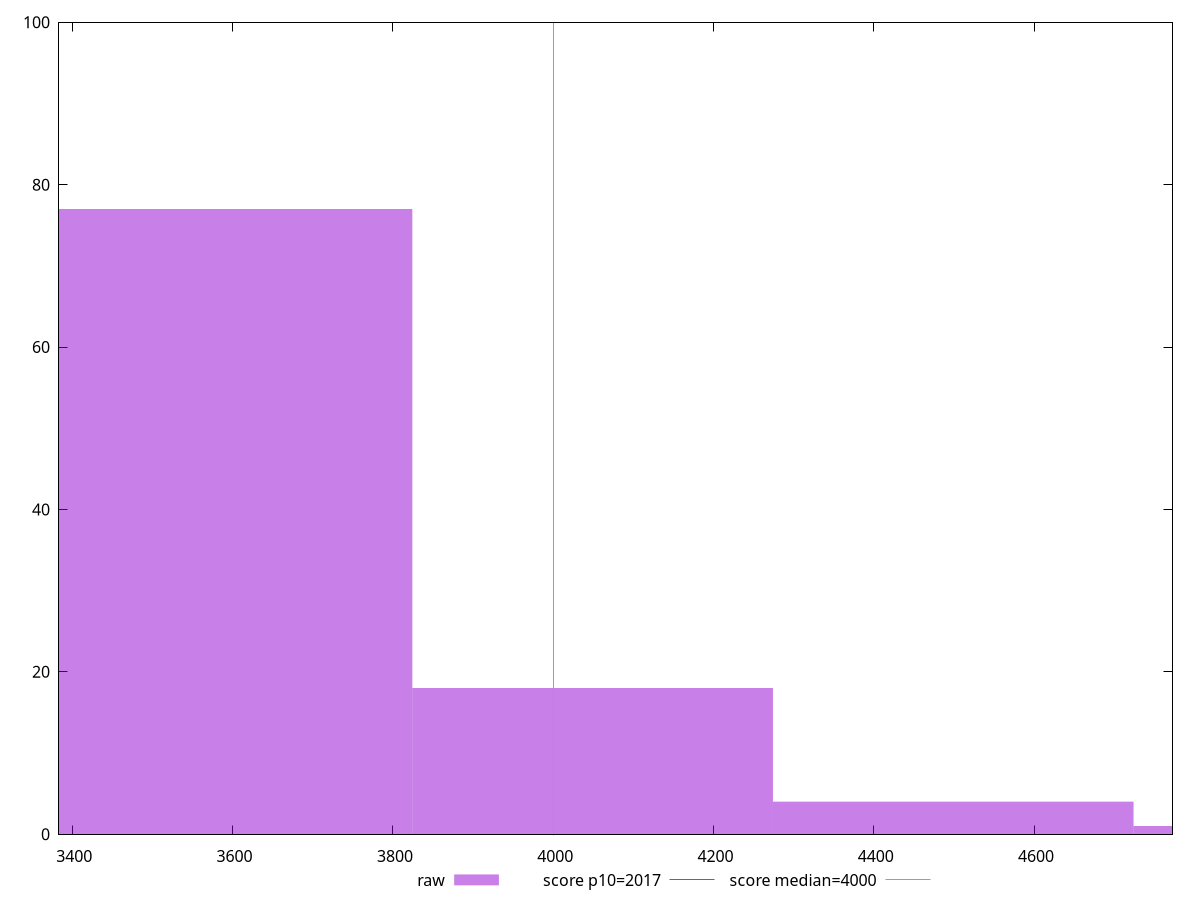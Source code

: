 reset

$raw <<EOF
4499.097825747314 4
4049.1880431725826 18
3599.2782605978514 77
4949.007608322046 1
EOF

set key outside below
set boxwidth 449.9097825747314
set xrange [3383.4239999999954:4772.639999999992]
set yrange [0:100]
set trange [0:100]
set style fill transparent solid 0.5 noborder

set parametric
set terminal svg size 640, 490 enhanced background rgb 'white'
set output "report_00025_2021-02-22T21:38:55.199Z/mainthread-work-breakdown/samples/pages/raw/histogram.svg"

plot $raw title "raw" with boxes, \
     2017,t title "score p10=2017", \
     4000,t title "score median=4000"

reset

